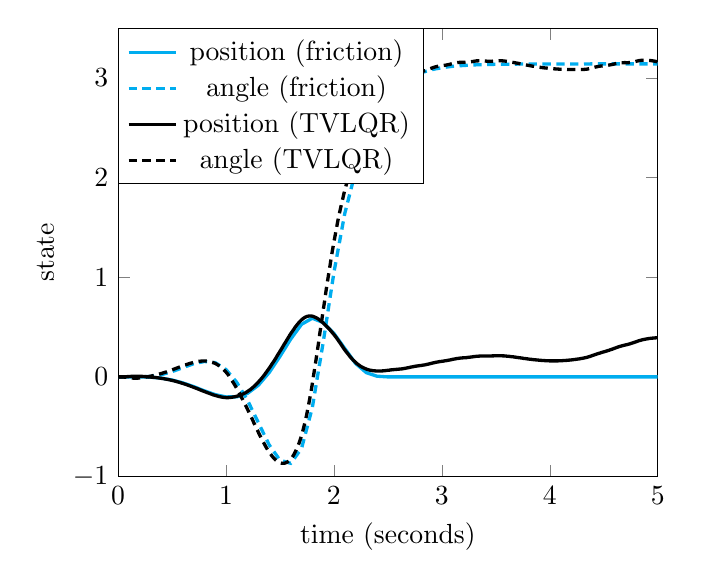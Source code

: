 \begin{tikzpicture}[]
\begin{axis}[legend style = {{at={(0.0,1.0)},anchor=north west}}, ylabel = {state}, xmin = {0.0}, xmax = {5.0}, axis equal image = {false}, ymax = {3.5}, xlabel = {time (seconds)}, hide axis = {false}, ymin = {-1}]\addplot+ [mark = {}, color=cyan, very thick]coordinates {
(0.0, 0.0)
(0.1, 3.087e-10)
(0.2, 2.718e-10)
(0.3, -0.003)
(0.4, -0.012)
(0.5, -0.031)
(0.6, -0.06)
(0.7, -0.097)
(0.8, -0.14)
(0.9, -0.178)
(1.0, -0.201)
(1.1, -0.2)
(1.2, -0.165)
(1.3, -0.084)
(1.4, 0.044)
(1.5, 0.206)
(1.6, 0.38)
(1.7, 0.528)
(1.8, 0.589)
(1.9, 0.546)
(2.0, 0.437)
(2.1, 0.286)
(2.2, 0.136)
(2.3, 0.043)
(2.4, 0.007)
(2.5, -6.817e-6)
(2.6, -6.817e-6)
(2.7, -6.816e-6)
(2.8, -6.816e-6)
(2.9, -6.815e-6)
(3.0, -6.814e-6)
(3.1, -6.814e-6)
(3.2, -6.813e-6)
(3.3, -6.813e-6)
(3.4, -6.812e-6)
(3.5, -6.812e-6)
(3.6, -6.811e-6)
(3.7, -6.811e-6)
(3.8, -6.811e-6)
(3.9, -6.81e-6)
(4.0, -6.81e-6)
(4.1, -6.81e-6)
(4.2, -6.809e-6)
(4.3, -6.809e-6)
(4.4, -6.809e-6)
(4.5, -6.808e-6)
(4.6, -6.808e-6)
(4.7, -6.807e-6)
(4.8, -6.807e-6)
(4.9, -3.403e-6)
(5.0, 0.0)
};
\addlegendentry{position (friction)}
\addplot+ [mark = {}, color=cyan, very thick, densely dashed]coordinates {
(0.0, 0.0)
(0.1, -5.886e-10)
(0.2, -4.081e-10)
(0.3, 0.005)
(0.4, 0.022)
(0.5, 0.053)
(0.6, 0.093)
(0.7, 0.132)
(0.8, 0.155)
(0.9, 0.143)
(1.0, 0.074)
(1.1, -0.055)
(1.2, -0.236)
(1.3, -0.46)
(1.4, -0.682)
(1.5, -0.836)
(1.6, -0.867)
(1.7, -0.718)
(1.8, -0.308)
(1.9, 0.342)
(2.0, 1.048)
(2.1, 1.638)
(2.2, 2.06)
(2.3, 2.363)
(2.4, 2.603)
(2.5, 2.788)
(2.6, 2.916)
(2.7, 2.998)
(2.8, 3.05)
(2.9, 3.083)
(3.0, 3.104)
(3.1, 3.118)
(3.2, 3.126)
(3.3, 3.132)
(3.4, 3.135)
(3.5, 3.138)
(3.6, 3.139)
(3.7, 3.14)
(3.8, 3.141)
(3.9, 3.141)
(4.0, 3.141)
(4.1, 3.141)
(4.2, 3.141)
(4.3, 3.141)
(4.4, 3.142)
(4.5, 3.142)
(4.6, 3.142)
(4.7, 3.142)
(4.8, 3.142)
(4.9, 3.142)
(5.0, 3.142)
};
\addlegendentry{angle (friction)}
\addplot+ [mark = {}, color=black, very thick]coordinates {
(0.0, 0.0)
(0.01, -2.613e-5)
(0.02, -3.555e-5)
(0.029, 2.46e-5)
(0.039, 0.0)
(0.049, 0.0)
(0.059, 0.001)
(0.069, 0.001)
(0.079, 0.002)
(0.088, 0.003)
(0.098, 0.003)
(0.108, 0.004)
(0.118, 0.005)
(0.128, 0.006)
(0.138, 0.006)
(0.147, 0.006)
(0.157, 0.007)
(0.167, 0.007)
(0.177, 0.007)
(0.187, 0.007)
(0.196, 0.006)
(0.206, 0.006)
(0.216, 0.005)
(0.226, 0.005)
(0.236, 0.004)
(0.246, 0.003)
(0.255, 0.003)
(0.265, 0.002)
(0.275, 0.001)
(0.285, 7.09e-5)
(0.295, -0.001)
(0.305, -0.002)
(0.314, -0.003)
(0.324, -0.004)
(0.334, -0.005)
(0.344, -0.006)
(0.354, -0.007)
(0.363, -0.009)
(0.373, -0.01)
(0.383, -0.011)
(0.393, -0.013)
(0.403, -0.015)
(0.413, -0.016)
(0.422, -0.018)
(0.432, -0.02)
(0.442, -0.022)
(0.452, -0.024)
(0.462, -0.026)
(0.472, -0.028)
(0.481, -0.03)
(0.491, -0.033)
(0.501, -0.035)
(0.511, -0.038)
(0.521, -0.04)
(0.53, -0.043)
(0.54, -0.046)
(0.55, -0.049)
(0.56, -0.052)
(0.57, -0.055)
(0.58, -0.058)
(0.589, -0.062)
(0.599, -0.065)
(0.609, -0.068)
(0.619, -0.072)
(0.629, -0.076)
(0.639, -0.079)
(0.648, -0.083)
(0.658, -0.087)
(0.668, -0.091)
(0.678, -0.095)
(0.688, -0.099)
(0.697, -0.103)
(0.707, -0.107)
(0.717, -0.111)
(0.727, -0.115)
(0.737, -0.119)
(0.747, -0.124)
(0.756, -0.128)
(0.766, -0.132)
(0.776, -0.137)
(0.786, -0.141)
(0.796, -0.145)
(0.806, -0.149)
(0.815, -0.153)
(0.825, -0.157)
(0.835, -0.161)
(0.845, -0.165)
(0.855, -0.169)
(0.864, -0.173)
(0.874, -0.177)
(0.884, -0.181)
(0.894, -0.184)
(0.904, -0.187)
(0.914, -0.19)
(0.923, -0.193)
(0.933, -0.196)
(0.943, -0.198)
(0.953, -0.201)
(0.963, -0.203)
(0.972, -0.204)
(0.982, -0.206)
(0.992, -0.207)
(1.002, -0.208)
(1.012, -0.208)
(1.022, -0.208)
(1.031, -0.207)
(1.041, -0.206)
(1.051, -0.205)
(1.061, -0.203)
(1.071, -0.201)
(1.081, -0.199)
(1.09, -0.197)
(1.1, -0.194)
(1.11, -0.191)
(1.12, -0.188)
(1.13, -0.184)
(1.139, -0.18)
(1.149, -0.175)
(1.159, -0.171)
(1.169, -0.165)
(1.179, -0.16)
(1.189, -0.154)
(1.198, -0.147)
(1.208, -0.14)
(1.218, -0.133)
(1.228, -0.125)
(1.238, -0.116)
(1.248, -0.107)
(1.257, -0.098)
(1.267, -0.088)
(1.277, -0.078)
(1.287, -0.067)
(1.297, -0.056)
(1.306, -0.044)
(1.316, -0.032)
(1.326, -0.02)
(1.336, -0.007)
(1.346, 0.006)
(1.356, 0.02)
(1.365, 0.034)
(1.375, 0.049)
(1.385, 0.064)
(1.395, 0.079)
(1.405, 0.094)
(1.415, 0.11)
(1.424, 0.126)
(1.434, 0.142)
(1.444, 0.158)
(1.454, 0.175)
(1.464, 0.192)
(1.473, 0.21)
(1.483, 0.227)
(1.493, 0.244)
(1.503, 0.262)
(1.513, 0.279)
(1.523, 0.297)
(1.532, 0.314)
(1.542, 0.332)
(1.552, 0.349)
(1.562, 0.367)
(1.572, 0.385)
(1.582, 0.402)
(1.591, 0.419)
(1.601, 0.435)
(1.611, 0.451)
(1.621, 0.467)
(1.631, 0.482)
(1.64, 0.497)
(1.65, 0.511)
(1.66, 0.525)
(1.67, 0.538)
(1.68, 0.551)
(1.69, 0.562)
(1.699, 0.572)
(1.709, 0.581)
(1.719, 0.589)
(1.729, 0.596)
(1.739, 0.602)
(1.749, 0.606)
(1.758, 0.609)
(1.768, 0.611)
(1.778, 0.612)
(1.788, 0.611)
(1.798, 0.61)
(1.807, 0.607)
(1.817, 0.603)
(1.827, 0.598)
(1.837, 0.593)
(1.847, 0.587)
(1.857, 0.58)
(1.866, 0.572)
(1.876, 0.564)
(1.886, 0.555)
(1.896, 0.546)
(1.906, 0.536)
(1.916, 0.526)
(1.925, 0.516)
(1.935, 0.505)
(1.945, 0.494)
(1.955, 0.482)
(1.965, 0.471)
(1.974, 0.459)
(1.984, 0.446)
(1.994, 0.433)
(2.004, 0.42)
(2.014, 0.406)
(2.024, 0.392)
(2.033, 0.378)
(2.043, 0.363)
(2.053, 0.347)
(2.063, 0.331)
(2.073, 0.315)
(2.083, 0.299)
(2.092, 0.284)
(2.102, 0.269)
(2.112, 0.255)
(2.122, 0.241)
(2.132, 0.228)
(2.141, 0.215)
(2.151, 0.202)
(2.161, 0.189)
(2.171, 0.177)
(2.181, 0.166)
(2.191, 0.156)
(2.2, 0.146)
(2.21, 0.136)
(2.22, 0.128)
(2.23, 0.12)
(2.24, 0.112)
(2.25, 0.105)
(2.259, 0.099)
(2.269, 0.094)
(2.279, 0.089)
(2.289, 0.084)
(2.299, 0.079)
(2.308, 0.076)
(2.318, 0.072)
(2.328, 0.069)
(2.338, 0.067)
(2.348, 0.065)
(2.358, 0.063)
(2.367, 0.062)
(2.377, 0.061)
(2.387, 0.06)
(2.397, 0.06)
(2.407, 0.059)
(2.417, 0.059)
(2.426, 0.059)
(2.436, 0.06)
(2.446, 0.06)
(2.456, 0.061)
(2.466, 0.062)
(2.475, 0.063)
(2.485, 0.064)
(2.495, 0.066)
(2.505, 0.067)
(2.515, 0.068)
(2.525, 0.07)
(2.534, 0.071)
(2.544, 0.072)
(2.554, 0.073)
(2.564, 0.074)
(2.574, 0.075)
(2.583, 0.076)
(2.593, 0.077)
(2.603, 0.078)
(2.613, 0.079)
(2.623, 0.08)
(2.633, 0.081)
(2.642, 0.083)
(2.652, 0.085)
(2.662, 0.086)
(2.672, 0.089)
(2.682, 0.091)
(2.692, 0.093)
(2.701, 0.095)
(2.711, 0.098)
(2.721, 0.1)
(2.731, 0.102)
(2.741, 0.104)
(2.75, 0.106)
(2.76, 0.108)
(2.77, 0.109)
(2.78, 0.111)
(2.79, 0.112)
(2.8, 0.114)
(2.809, 0.115)
(2.819, 0.117)
(2.829, 0.119)
(2.839, 0.12)
(2.849, 0.122)
(2.859, 0.125)
(2.868, 0.127)
(2.878, 0.129)
(2.888, 0.132)
(2.898, 0.135)
(2.908, 0.137)
(2.917, 0.14)
(2.927, 0.142)
(2.937, 0.145)
(2.947, 0.147)
(2.957, 0.149)
(2.967, 0.151)
(2.976, 0.153)
(2.986, 0.154)
(2.996, 0.156)
(3.006, 0.157)
(3.016, 0.159)
(3.026, 0.161)
(3.035, 0.162)
(3.045, 0.164)
(3.055, 0.166)
(3.065, 0.168)
(3.075, 0.17)
(3.084, 0.172)
(3.094, 0.175)
(3.104, 0.177)
(3.114, 0.179)
(3.124, 0.181)
(3.134, 0.183)
(3.143, 0.185)
(3.153, 0.186)
(3.163, 0.188)
(3.173, 0.189)
(3.183, 0.19)
(3.193, 0.191)
(3.202, 0.192)
(3.212, 0.192)
(3.222, 0.193)
(3.232, 0.194)
(3.242, 0.196)
(3.251, 0.197)
(3.261, 0.198)
(3.271, 0.2)
(3.281, 0.201)
(3.291, 0.203)
(3.301, 0.204)
(3.31, 0.205)
(3.32, 0.207)
(3.33, 0.208)
(3.34, 0.208)
(3.35, 0.209)
(3.36, 0.21)
(3.369, 0.21)
(3.379, 0.21)
(3.389, 0.21)
(3.399, 0.21)
(3.409, 0.21)
(3.418, 0.21)
(3.428, 0.21)
(3.438, 0.21)
(3.448, 0.21)
(3.458, 0.21)
(3.468, 0.211)
(3.477, 0.211)
(3.487, 0.212)
(3.497, 0.212)
(3.507, 0.212)
(3.517, 0.213)
(3.527, 0.213)
(3.536, 0.213)
(3.546, 0.212)
(3.556, 0.212)
(3.566, 0.211)
(3.576, 0.211)
(3.585, 0.21)
(3.595, 0.209)
(3.605, 0.208)
(3.615, 0.207)
(3.625, 0.206)
(3.635, 0.205)
(3.644, 0.203)
(3.654, 0.202)
(3.664, 0.201)
(3.674, 0.199)
(3.684, 0.198)
(3.694, 0.196)
(3.703, 0.195)
(3.713, 0.193)
(3.723, 0.192)
(3.733, 0.19)
(3.743, 0.189)
(3.752, 0.187)
(3.762, 0.185)
(3.772, 0.184)
(3.782, 0.183)
(3.792, 0.181)
(3.802, 0.18)
(3.811, 0.178)
(3.821, 0.177)
(3.831, 0.176)
(3.841, 0.174)
(3.851, 0.173)
(3.861, 0.172)
(3.87, 0.171)
(3.88, 0.17)
(3.89, 0.169)
(3.9, 0.168)
(3.91, 0.167)
(3.919, 0.166)
(3.929, 0.165)
(3.939, 0.164)
(3.949, 0.164)
(3.959, 0.163)
(3.969, 0.163)
(3.978, 0.162)
(3.988, 0.162)
(3.998, 0.161)
(4.008, 0.161)
(4.018, 0.161)
(4.028, 0.161)
(4.037, 0.161)
(4.047, 0.161)
(4.057, 0.161)
(4.067, 0.161)
(4.077, 0.161)
(4.086, 0.162)
(4.096, 0.162)
(4.106, 0.163)
(4.116, 0.163)
(4.126, 0.164)
(4.136, 0.164)
(4.145, 0.165)
(4.155, 0.166)
(4.165, 0.167)
(4.175, 0.168)
(4.185, 0.169)
(4.194, 0.17)
(4.204, 0.171)
(4.214, 0.172)
(4.224, 0.174)
(4.234, 0.175)
(4.244, 0.177)
(4.253, 0.178)
(4.263, 0.18)
(4.273, 0.181)
(4.283, 0.183)
(4.293, 0.185)
(4.303, 0.187)
(4.312, 0.189)
(4.322, 0.191)
(4.332, 0.193)
(4.342, 0.196)
(4.352, 0.199)
(4.361, 0.202)
(4.371, 0.205)
(4.381, 0.209)
(4.391, 0.213)
(4.401, 0.217)
(4.411, 0.22)
(4.42, 0.224)
(4.43, 0.228)
(4.44, 0.231)
(4.45, 0.235)
(4.46, 0.238)
(4.47, 0.241)
(4.479, 0.245)
(4.489, 0.248)
(4.499, 0.251)
(4.509, 0.254)
(4.519, 0.257)
(4.528, 0.26)
(4.538, 0.264)
(4.548, 0.267)
(4.558, 0.271)
(4.568, 0.275)
(4.578, 0.278)
(4.587, 0.282)
(4.597, 0.286)
(4.607, 0.29)
(4.617, 0.294)
(4.627, 0.298)
(4.637, 0.302)
(4.646, 0.305)
(4.656, 0.308)
(4.666, 0.311)
(4.676, 0.314)
(4.686, 0.317)
(4.695, 0.319)
(4.705, 0.322)
(4.715, 0.324)
(4.725, 0.327)
(4.735, 0.33)
(4.745, 0.333)
(4.754, 0.336)
(4.764, 0.34)
(4.774, 0.343)
(4.784, 0.347)
(4.794, 0.351)
(4.804, 0.354)
(4.813, 0.358)
(4.823, 0.362)
(4.833, 0.365)
(4.843, 0.368)
(4.853, 0.371)
(4.862, 0.374)
(4.872, 0.376)
(4.882, 0.378)
(4.892, 0.38)
(4.902, 0.382)
(4.912, 0.384)
(4.921, 0.385)
(4.931, 0.387)
(4.941, 0.388)
(4.951, 0.389)
(4.961, 0.39)
(4.971, 0.391)
(4.98, 0.392)
(4.99, 0.393)
(5.0, 0.393)
};
\addlegendentry{position (TVLQR)}
\addplot+ [mark = {}, color=black, very thick, densely dashed]coordinates {
(0.0, 0.0)
(0.01, 0.0)
(0.02, 0.0)
(0.029, 0.0)
(0.039, -0.0)
(0.049, -0.001)
(0.059, -0.002)
(0.069, -0.003)
(0.079, -0.004)
(0.088, -0.005)
(0.098, -0.007)
(0.108, -0.008)
(0.118, -0.01)
(0.128, -0.011)
(0.138, -0.012)
(0.147, -0.013)
(0.157, -0.013)
(0.167, -0.013)
(0.177, -0.013)
(0.187, -0.012)
(0.196, -0.011)
(0.206, -0.01)
(0.216, -0.009)
(0.226, -0.007)
(0.236, -0.005)
(0.246, -0.004)
(0.255, -0.002)
(0.265, -7.88e-5)
(0.275, 0.002)
(0.285, 0.004)
(0.295, 0.006)
(0.305, 0.008)
(0.314, 0.01)
(0.324, 0.013)
(0.334, 0.015)
(0.344, 0.018)
(0.354, 0.02)
(0.363, 0.023)
(0.373, 0.026)
(0.383, 0.029)
(0.393, 0.032)
(0.403, 0.035)
(0.413, 0.038)
(0.422, 0.042)
(0.432, 0.045)
(0.442, 0.048)
(0.452, 0.052)
(0.462, 0.056)
(0.472, 0.06)
(0.481, 0.063)
(0.491, 0.067)
(0.501, 0.071)
(0.511, 0.075)
(0.521, 0.079)
(0.53, 0.083)
(0.54, 0.087)
(0.55, 0.091)
(0.56, 0.095)
(0.57, 0.099)
(0.58, 0.103)
(0.589, 0.107)
(0.599, 0.111)
(0.609, 0.115)
(0.619, 0.119)
(0.629, 0.122)
(0.639, 0.126)
(0.648, 0.129)
(0.658, 0.133)
(0.668, 0.136)
(0.678, 0.139)
(0.688, 0.142)
(0.697, 0.145)
(0.707, 0.148)
(0.717, 0.15)
(0.727, 0.152)
(0.737, 0.154)
(0.747, 0.156)
(0.756, 0.157)
(0.766, 0.158)
(0.776, 0.159)
(0.786, 0.16)
(0.796, 0.16)
(0.806, 0.16)
(0.815, 0.159)
(0.825, 0.158)
(0.835, 0.156)
(0.845, 0.154)
(0.855, 0.152)
(0.864, 0.149)
(0.874, 0.146)
(0.884, 0.142)
(0.894, 0.138)
(0.904, 0.133)
(0.914, 0.127)
(0.923, 0.121)
(0.933, 0.114)
(0.943, 0.106)
(0.953, 0.098)
(0.963, 0.089)
(0.972, 0.079)
(0.982, 0.069)
(0.992, 0.058)
(1.002, 0.046)
(1.012, 0.033)
(1.022, 0.019)
(1.031, 0.004)
(1.041, -0.012)
(1.051, -0.029)
(1.061, -0.046)
(1.071, -0.063)
(1.081, -0.081)
(1.09, -0.098)
(1.1, -0.117)
(1.11, -0.136)
(1.12, -0.155)
(1.13, -0.175)
(1.139, -0.195)
(1.149, -0.216)
(1.159, -0.237)
(1.169, -0.258)
(1.179, -0.279)
(1.189, -0.3)
(1.198, -0.322)
(1.208, -0.344)
(1.218, -0.367)
(1.228, -0.389)
(1.238, -0.412)
(1.248, -0.435)
(1.257, -0.458)
(1.267, -0.48)
(1.277, -0.503)
(1.287, -0.526)
(1.297, -0.548)
(1.306, -0.57)
(1.316, -0.591)
(1.326, -0.613)
(1.336, -0.633)
(1.346, -0.654)
(1.356, -0.674)
(1.365, -0.693)
(1.375, -0.712)
(1.385, -0.729)
(1.395, -0.746)
(1.405, -0.762)
(1.415, -0.777)
(1.424, -0.791)
(1.434, -0.804)
(1.444, -0.816)
(1.454, -0.827)
(1.464, -0.837)
(1.473, -0.845)
(1.483, -0.853)
(1.493, -0.858)
(1.503, -0.863)
(1.513, -0.866)
(1.523, -0.867)
(1.532, -0.867)
(1.542, -0.866)
(1.552, -0.863)
(1.562, -0.858)
(1.572, -0.852)
(1.582, -0.845)
(1.591, -0.835)
(1.601, -0.823)
(1.611, -0.81)
(1.621, -0.794)
(1.631, -0.776)
(1.64, -0.756)
(1.65, -0.734)
(1.66, -0.71)
(1.67, -0.684)
(1.68, -0.656)
(1.69, -0.624)
(1.699, -0.59)
(1.709, -0.553)
(1.719, -0.512)
(1.729, -0.469)
(1.739, -0.422)
(1.749, -0.373)
(1.758, -0.32)
(1.768, -0.265)
(1.778, -0.207)
(1.788, -0.146)
(1.798, -0.082)
(1.807, -0.016)
(1.817, 0.052)
(1.827, 0.122)
(1.837, 0.193)
(1.847, 0.265)
(1.857, 0.338)
(1.866, 0.411)
(1.876, 0.485)
(1.886, 0.559)
(1.896, 0.633)
(1.906, 0.706)
(1.916, 0.778)
(1.925, 0.85)
(1.935, 0.921)
(1.945, 0.99)
(1.955, 1.058)
(1.965, 1.125)
(1.974, 1.191)
(1.984, 1.255)
(1.994, 1.317)
(2.004, 1.377)
(2.014, 1.436)
(2.024, 1.493)
(2.033, 1.548)
(2.043, 1.601)
(2.053, 1.652)
(2.063, 1.701)
(2.073, 1.748)
(2.083, 1.793)
(2.092, 1.837)
(2.102, 1.879)
(2.112, 1.919)
(2.122, 1.957)
(2.132, 1.995)
(2.141, 2.03)
(2.151, 2.064)
(2.161, 2.097)
(2.171, 2.129)
(2.181, 2.16)
(2.191, 2.189)
(2.2, 2.218)
(2.21, 2.246)
(2.22, 2.274)
(2.23, 2.301)
(2.24, 2.327)
(2.25, 2.352)
(2.259, 2.377)
(2.269, 2.402)
(2.279, 2.425)
(2.289, 2.448)
(2.299, 2.471)
(2.308, 2.493)
(2.318, 2.514)
(2.328, 2.535)
(2.338, 2.556)
(2.348, 2.576)
(2.358, 2.597)
(2.367, 2.616)
(2.377, 2.635)
(2.387, 2.654)
(2.397, 2.672)
(2.407, 2.689)
(2.417, 2.706)
(2.426, 2.723)
(2.436, 2.739)
(2.446, 2.754)
(2.456, 2.77)
(2.466, 2.785)
(2.475, 2.8)
(2.485, 2.814)
(2.495, 2.828)
(2.505, 2.841)
(2.515, 2.854)
(2.525, 2.866)
(2.534, 2.877)
(2.544, 2.888)
(2.554, 2.898)
(2.564, 2.907)
(2.574, 2.916)
(2.583, 2.925)
(2.593, 2.933)
(2.603, 2.94)
(2.613, 2.947)
(2.623, 2.954)
(2.633, 2.962)
(2.642, 2.969)
(2.652, 2.976)
(2.662, 2.983)
(2.672, 2.99)
(2.682, 2.998)
(2.692, 3.005)
(2.701, 3.012)
(2.711, 3.019)
(2.721, 3.025)
(2.731, 3.031)
(2.741, 3.036)
(2.75, 3.041)
(2.76, 3.045)
(2.77, 3.049)
(2.78, 3.053)
(2.79, 3.057)
(2.8, 3.06)
(2.809, 3.063)
(2.819, 3.066)
(2.829, 3.069)
(2.839, 3.073)
(2.849, 3.076)
(2.859, 3.08)
(2.868, 3.084)
(2.878, 3.088)
(2.888, 3.092)
(2.898, 3.096)
(2.908, 3.1)
(2.917, 3.104)
(2.927, 3.108)
(2.937, 3.111)
(2.947, 3.114)
(2.957, 3.116)
(2.967, 3.119)
(2.976, 3.121)
(2.986, 3.122)
(2.996, 3.124)
(3.006, 3.125)
(3.016, 3.126)
(3.026, 3.128)
(3.035, 3.129)
(3.045, 3.131)
(3.055, 3.134)
(3.065, 3.136)
(3.075, 3.138)
(3.084, 3.141)
(3.094, 3.144)
(3.104, 3.146)
(3.114, 3.149)
(3.124, 3.151)
(3.134, 3.153)
(3.143, 3.155)
(3.153, 3.156)
(3.163, 3.157)
(3.173, 3.157)
(3.183, 3.158)
(3.193, 3.158)
(3.202, 3.158)
(3.212, 3.158)
(3.222, 3.159)
(3.232, 3.159)
(3.242, 3.16)
(3.251, 3.161)
(3.261, 3.162)
(3.271, 3.164)
(3.281, 3.165)
(3.291, 3.167)
(3.301, 3.169)
(3.31, 3.17)
(3.32, 3.172)
(3.33, 3.172)
(3.34, 3.173)
(3.35, 3.173)
(3.36, 3.173)
(3.369, 3.173)
(3.379, 3.173)
(3.389, 3.172)
(3.399, 3.171)
(3.409, 3.17)
(3.418, 3.169)
(3.428, 3.169)
(3.438, 3.169)
(3.448, 3.169)
(3.458, 3.169)
(3.468, 3.169)
(3.477, 3.17)
(3.487, 3.171)
(3.497, 3.172)
(3.507, 3.173)
(3.517, 3.173)
(3.527, 3.174)
(3.536, 3.174)
(3.546, 3.173)
(3.556, 3.173)
(3.566, 3.172)
(3.576, 3.171)
(3.585, 3.17)
(3.595, 3.168)
(3.605, 3.167)
(3.615, 3.165)
(3.625, 3.164)
(3.635, 3.162)
(3.644, 3.16)
(3.654, 3.158)
(3.664, 3.156)
(3.674, 3.154)
(3.684, 3.152)
(3.694, 3.15)
(3.703, 3.148)
(3.713, 3.146)
(3.723, 3.144)
(3.733, 3.142)
(3.743, 3.14)
(3.752, 3.137)
(3.762, 3.135)
(3.772, 3.133)
(3.782, 3.131)
(3.792, 3.129)
(3.802, 3.127)
(3.811, 3.125)
(3.821, 3.123)
(3.831, 3.121)
(3.841, 3.119)
(3.851, 3.118)
(3.861, 3.116)
(3.87, 3.114)
(3.88, 3.112)
(3.89, 3.111)
(3.9, 3.109)
(3.91, 3.108)
(3.919, 3.106)
(3.929, 3.105)
(3.939, 3.103)
(3.949, 3.102)
(3.959, 3.101)
(3.969, 3.1)
(3.978, 3.099)
(3.988, 3.097)
(3.998, 3.096)
(4.008, 3.095)
(4.018, 3.095)
(4.028, 3.094)
(4.037, 3.093)
(4.047, 3.092)
(4.057, 3.091)
(4.067, 3.091)
(4.077, 3.09)
(4.086, 3.089)
(4.096, 3.089)
(4.106, 3.088)
(4.116, 3.088)
(4.126, 3.088)
(4.136, 3.087)
(4.145, 3.087)
(4.155, 3.087)
(4.165, 3.086)
(4.175, 3.086)
(4.185, 3.086)
(4.194, 3.086)
(4.204, 3.086)
(4.214, 3.086)
(4.224, 3.085)
(4.234, 3.085)
(4.244, 3.085)
(4.253, 3.085)
(4.263, 3.086)
(4.273, 3.086)
(4.283, 3.086)
(4.293, 3.086)
(4.303, 3.086)
(4.312, 3.086)
(4.322, 3.087)
(4.332, 3.088)
(4.342, 3.089)
(4.352, 3.091)
(4.361, 3.093)
(4.371, 3.095)
(4.381, 3.098)
(4.391, 3.101)
(4.401, 3.104)
(4.411, 3.107)
(4.42, 3.11)
(4.43, 3.112)
(4.44, 3.114)
(4.45, 3.116)
(4.46, 3.118)
(4.47, 3.12)
(4.479, 3.121)
(4.489, 3.122)
(4.499, 3.123)
(4.509, 3.124)
(4.519, 3.125)
(4.528, 3.126)
(4.538, 3.128)
(4.548, 3.13)
(4.558, 3.132)
(4.568, 3.134)
(4.578, 3.136)
(4.587, 3.138)
(4.597, 3.141)
(4.607, 3.144)
(4.617, 3.146)
(4.627, 3.149)
(4.637, 3.15)
(4.646, 3.152)
(4.656, 3.153)
(4.666, 3.154)
(4.676, 3.154)
(4.686, 3.154)
(4.695, 3.155)
(4.705, 3.154)
(4.715, 3.154)
(4.725, 3.154)
(4.735, 3.155)
(4.745, 3.156)
(4.754, 3.157)
(4.764, 3.159)
(4.774, 3.161)
(4.784, 3.163)
(4.794, 3.166)
(4.804, 3.169)
(4.813, 3.171)
(4.823, 3.174)
(4.833, 3.176)
(4.843, 3.177)
(4.853, 3.178)
(4.862, 3.179)
(4.872, 3.179)
(4.882, 3.179)
(4.892, 3.179)
(4.902, 3.179)
(4.912, 3.178)
(4.921, 3.177)
(4.931, 3.176)
(4.941, 3.174)
(4.951, 3.173)
(4.961, 3.171)
(4.971, 3.169)
(4.98, 3.167)
(4.99, 3.165)
(5.0, 3.163)
};
\addlegendentry{angle (TVLQR)}
\end{axis}

\end{tikzpicture}
